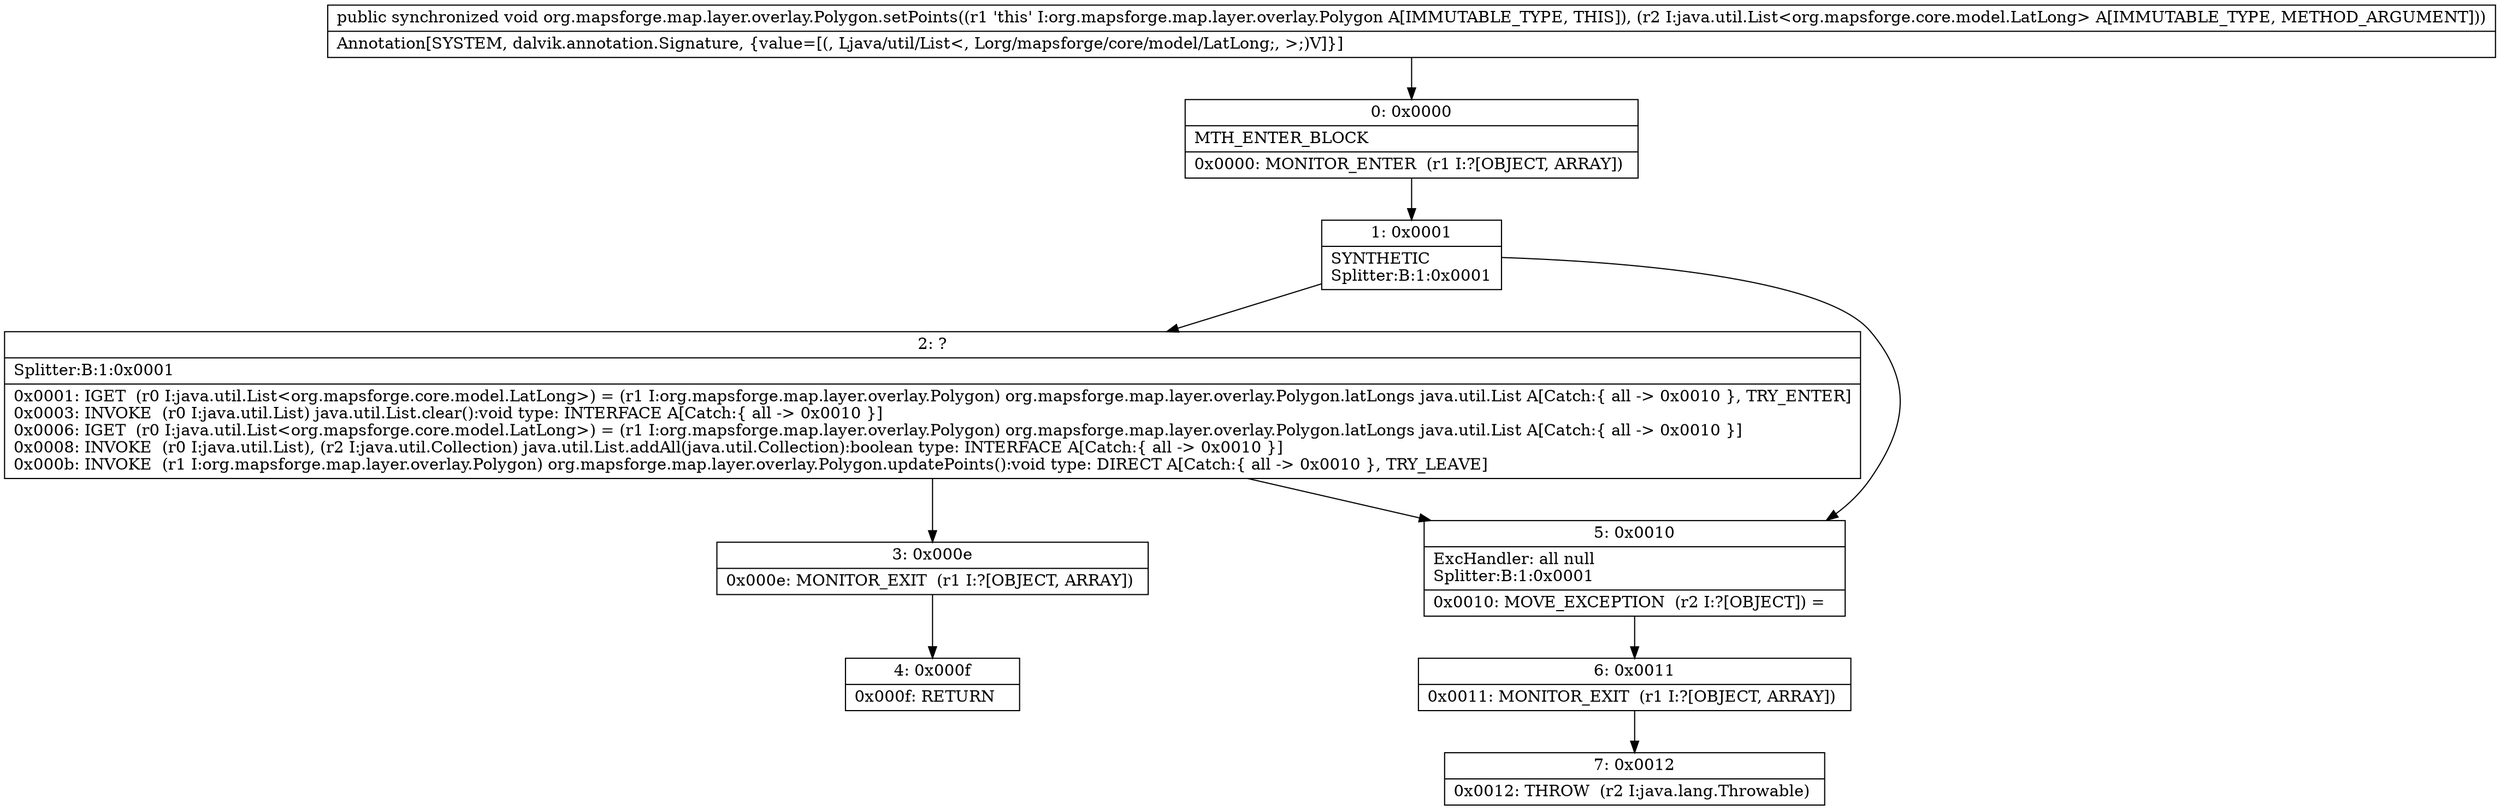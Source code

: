 digraph "CFG fororg.mapsforge.map.layer.overlay.Polygon.setPoints(Ljava\/util\/List;)V" {
Node_0 [shape=record,label="{0\:\ 0x0000|MTH_ENTER_BLOCK\l|0x0000: MONITOR_ENTER  (r1 I:?[OBJECT, ARRAY]) \l}"];
Node_1 [shape=record,label="{1\:\ 0x0001|SYNTHETIC\lSplitter:B:1:0x0001\l}"];
Node_2 [shape=record,label="{2\:\ ?|Splitter:B:1:0x0001\l|0x0001: IGET  (r0 I:java.util.List\<org.mapsforge.core.model.LatLong\>) = (r1 I:org.mapsforge.map.layer.overlay.Polygon) org.mapsforge.map.layer.overlay.Polygon.latLongs java.util.List A[Catch:\{ all \-\> 0x0010 \}, TRY_ENTER]\l0x0003: INVOKE  (r0 I:java.util.List) java.util.List.clear():void type: INTERFACE A[Catch:\{ all \-\> 0x0010 \}]\l0x0006: IGET  (r0 I:java.util.List\<org.mapsforge.core.model.LatLong\>) = (r1 I:org.mapsforge.map.layer.overlay.Polygon) org.mapsforge.map.layer.overlay.Polygon.latLongs java.util.List A[Catch:\{ all \-\> 0x0010 \}]\l0x0008: INVOKE  (r0 I:java.util.List), (r2 I:java.util.Collection) java.util.List.addAll(java.util.Collection):boolean type: INTERFACE A[Catch:\{ all \-\> 0x0010 \}]\l0x000b: INVOKE  (r1 I:org.mapsforge.map.layer.overlay.Polygon) org.mapsforge.map.layer.overlay.Polygon.updatePoints():void type: DIRECT A[Catch:\{ all \-\> 0x0010 \}, TRY_LEAVE]\l}"];
Node_3 [shape=record,label="{3\:\ 0x000e|0x000e: MONITOR_EXIT  (r1 I:?[OBJECT, ARRAY]) \l}"];
Node_4 [shape=record,label="{4\:\ 0x000f|0x000f: RETURN   \l}"];
Node_5 [shape=record,label="{5\:\ 0x0010|ExcHandler: all null\lSplitter:B:1:0x0001\l|0x0010: MOVE_EXCEPTION  (r2 I:?[OBJECT]) =  \l}"];
Node_6 [shape=record,label="{6\:\ 0x0011|0x0011: MONITOR_EXIT  (r1 I:?[OBJECT, ARRAY]) \l}"];
Node_7 [shape=record,label="{7\:\ 0x0012|0x0012: THROW  (r2 I:java.lang.Throwable) \l}"];
MethodNode[shape=record,label="{public synchronized void org.mapsforge.map.layer.overlay.Polygon.setPoints((r1 'this' I:org.mapsforge.map.layer.overlay.Polygon A[IMMUTABLE_TYPE, THIS]), (r2 I:java.util.List\<org.mapsforge.core.model.LatLong\> A[IMMUTABLE_TYPE, METHOD_ARGUMENT]))  | Annotation[SYSTEM, dalvik.annotation.Signature, \{value=[(, Ljava\/util\/List\<, Lorg\/mapsforge\/core\/model\/LatLong;, \>;)V]\}]\l}"];
MethodNode -> Node_0;
Node_0 -> Node_1;
Node_1 -> Node_2;
Node_1 -> Node_5;
Node_2 -> Node_3;
Node_2 -> Node_5;
Node_3 -> Node_4;
Node_5 -> Node_6;
Node_6 -> Node_7;
}

